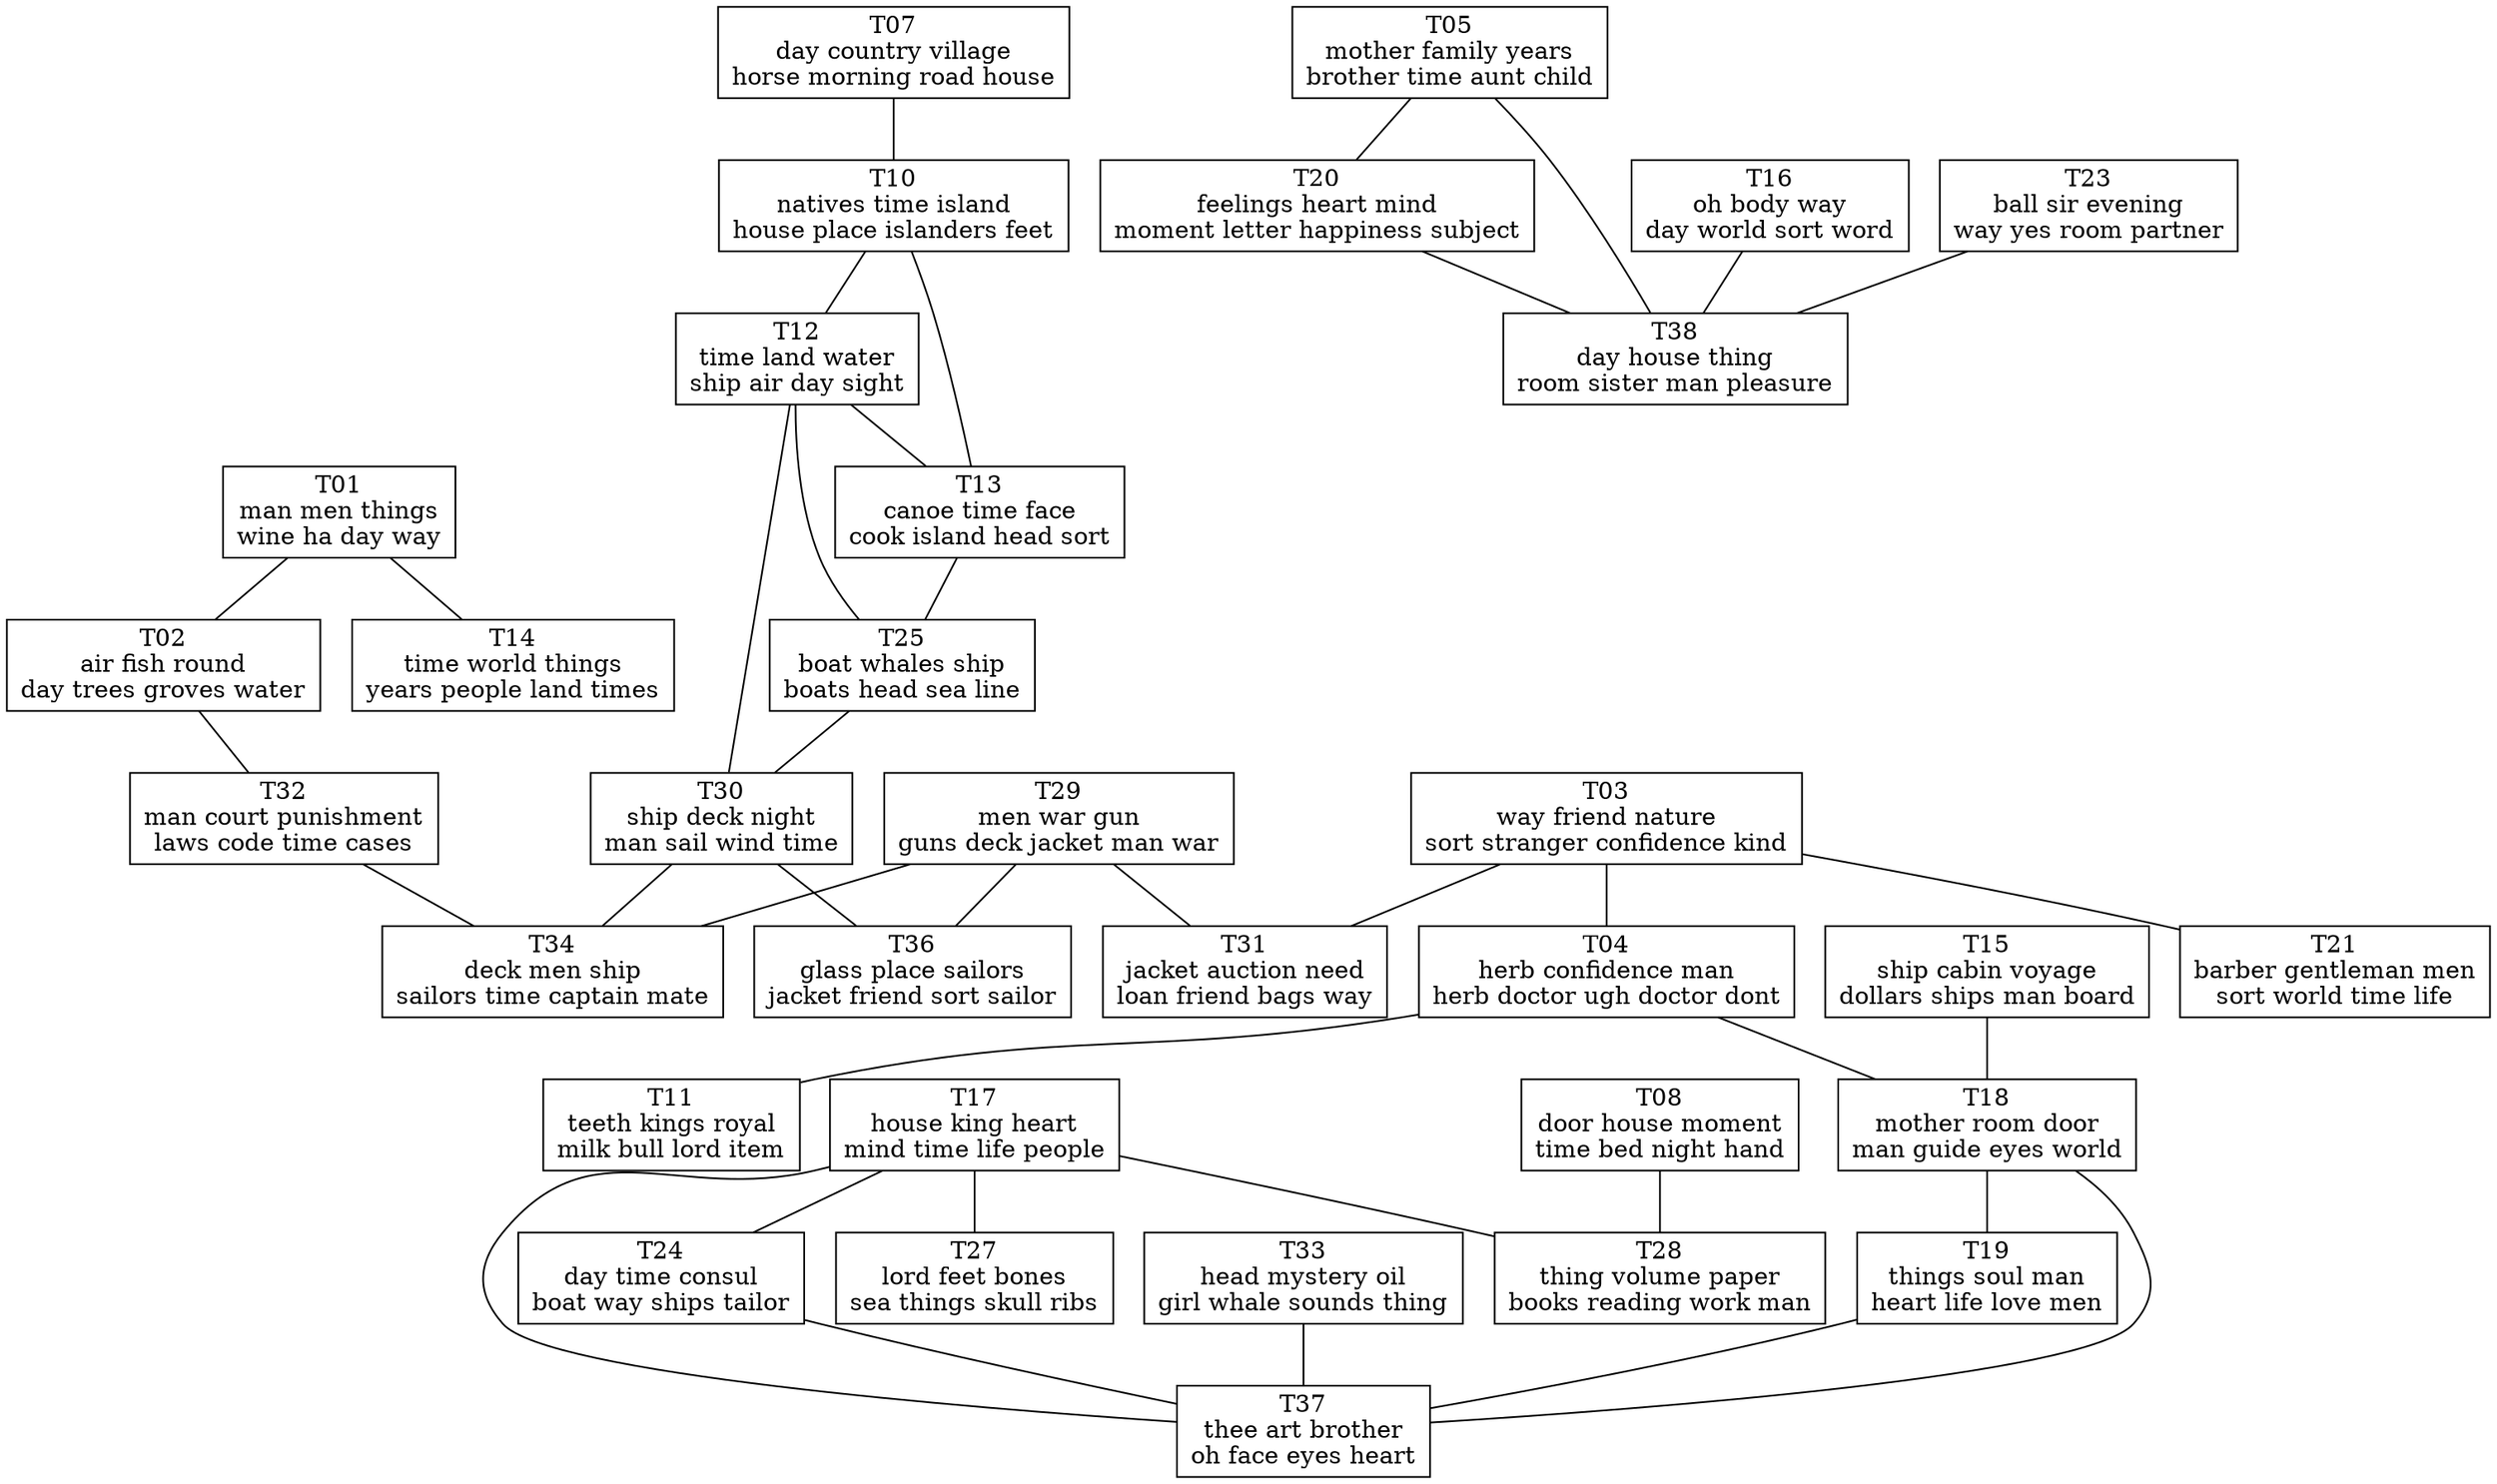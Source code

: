 graph tm {
	node [shape=rect]
	T01 -- T02
	T01 -- T14
	T02 -- T32
	T03 -- T04
	T03 -- T21
	T03 -- T31
	T04 -- T11
	T04 -- T18
	T05 -- T20
	T05 -- T38
	T07 -- T10
	T08 -- T28
	T10 -- T12
	T10 -- T13
	T12 -- T13
	T12 -- T25
	T12 -- T30
	T13 -- T25
	T15 -- T18
	T16 -- T38
	T17 -- T24
	T17 -- T27
	T17 -- T28
	T17 -- T37
	T18 -- T19
	T18 -- T37
	T19 -- T37
	T20 -- T38
	T23 -- T38
	T24 -- T37
	T25 -- T30
	T29 -- T31
	T29 -- T34
	T29 -- T36
	T30 -- T34
	T30 -- T36
	T32 -- T34
	T33 -- T37
	T01 [label="T01\nman men things\nwine ha day way"]
	T02 [label="T02\nair fish round\nday trees groves water"]
	T03 [label="T03\nway friend nature\nsort stranger confidence kind"]
	T04 [label="T04\nherb confidence man\nherb doctor ugh doctor dont"]
	T05 [label="T05\nmother family years\nbrother time aunt child"]
	T07 [label="T07\nday country village\nhorse morning road house"]
	T08 [label="T08\ndoor house moment\ntime bed night hand"]
	T10 [label="T10\nnatives time island\nhouse place islanders feet"]
	T11 [label="T11\nteeth kings royal\nmilk bull lord item"]
	T12 [label="T12\ntime land water\nship air day sight"]
	T13 [label="T13\ncanoe time face\ncook island head sort"]
	T14 [label="T14\ntime world things\nyears people land times"]
	T15 [label="T15\nship cabin voyage\ndollars ships man board"]
	T16 [label="T16\noh body way\nday world sort word"]
	T17 [label="T17\nhouse king heart\nmind time life people"]
	T18 [label="T18\nmother room door\nman guide eyes world"]
	T19 [label="T19\nthings soul man\nheart life love men"]
	T20 [label="T20\nfeelings heart mind\nmoment letter happiness subject"]
	T21 [label="T21\nbarber gentleman men\nsort world time life"]
	T23 [label="T23\nball sir evening\nway yes room partner"]
	T24 [label="T24\nday time consul\nboat way ships tailor"]
	T25 [label="T25\nboat whales ship\nboats head sea line"]
	T27 [label="T27\nlord feet bones\nsea things skull ribs"]
	T28 [label="T28\nthing volume paper\nbooks reading work man"]
	T29 [label="T29\nmen war gun\nguns deck jacket man war"]
	T30 [label="T30\nship deck night\nman sail wind time"]
	T31 [label="T31\njacket auction need\nloan friend bags way"]
	T32 [label="T32\nman court punishment\nlaws code time cases"]
	T33 [label="T33\nhead mystery oil\ngirl whale sounds thing"]
	T34 [label="T34\ndeck men ship\nsailors time captain mate"]
	T36 [label="T36\nglass place sailors\njacket friend sort sailor"]
	T37 [label="T37\nthee art brother\noh face eyes heart"]
	T38 [label="T38\nday house thing\nroom sister man pleasure"]
}
